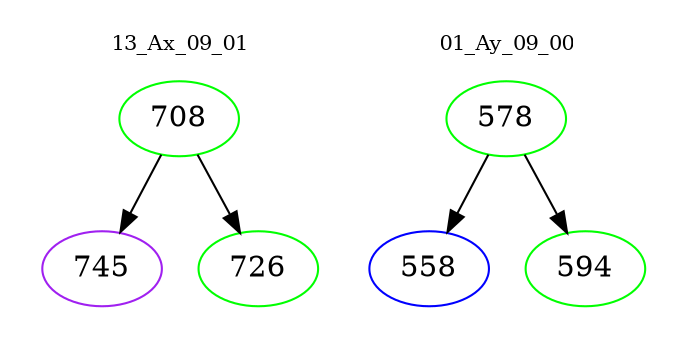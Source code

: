 digraph{
subgraph cluster_0 {
color = white
label = "13_Ax_09_01";
fontsize=10;
T0_708 [label="708", color="green"]
T0_708 -> T0_745 [color="black"]
T0_745 [label="745", color="purple"]
T0_708 -> T0_726 [color="black"]
T0_726 [label="726", color="green"]
}
subgraph cluster_1 {
color = white
label = "01_Ay_09_00";
fontsize=10;
T1_578 [label="578", color="green"]
T1_578 -> T1_558 [color="black"]
T1_558 [label="558", color="blue"]
T1_578 -> T1_594 [color="black"]
T1_594 [label="594", color="green"]
}
}
